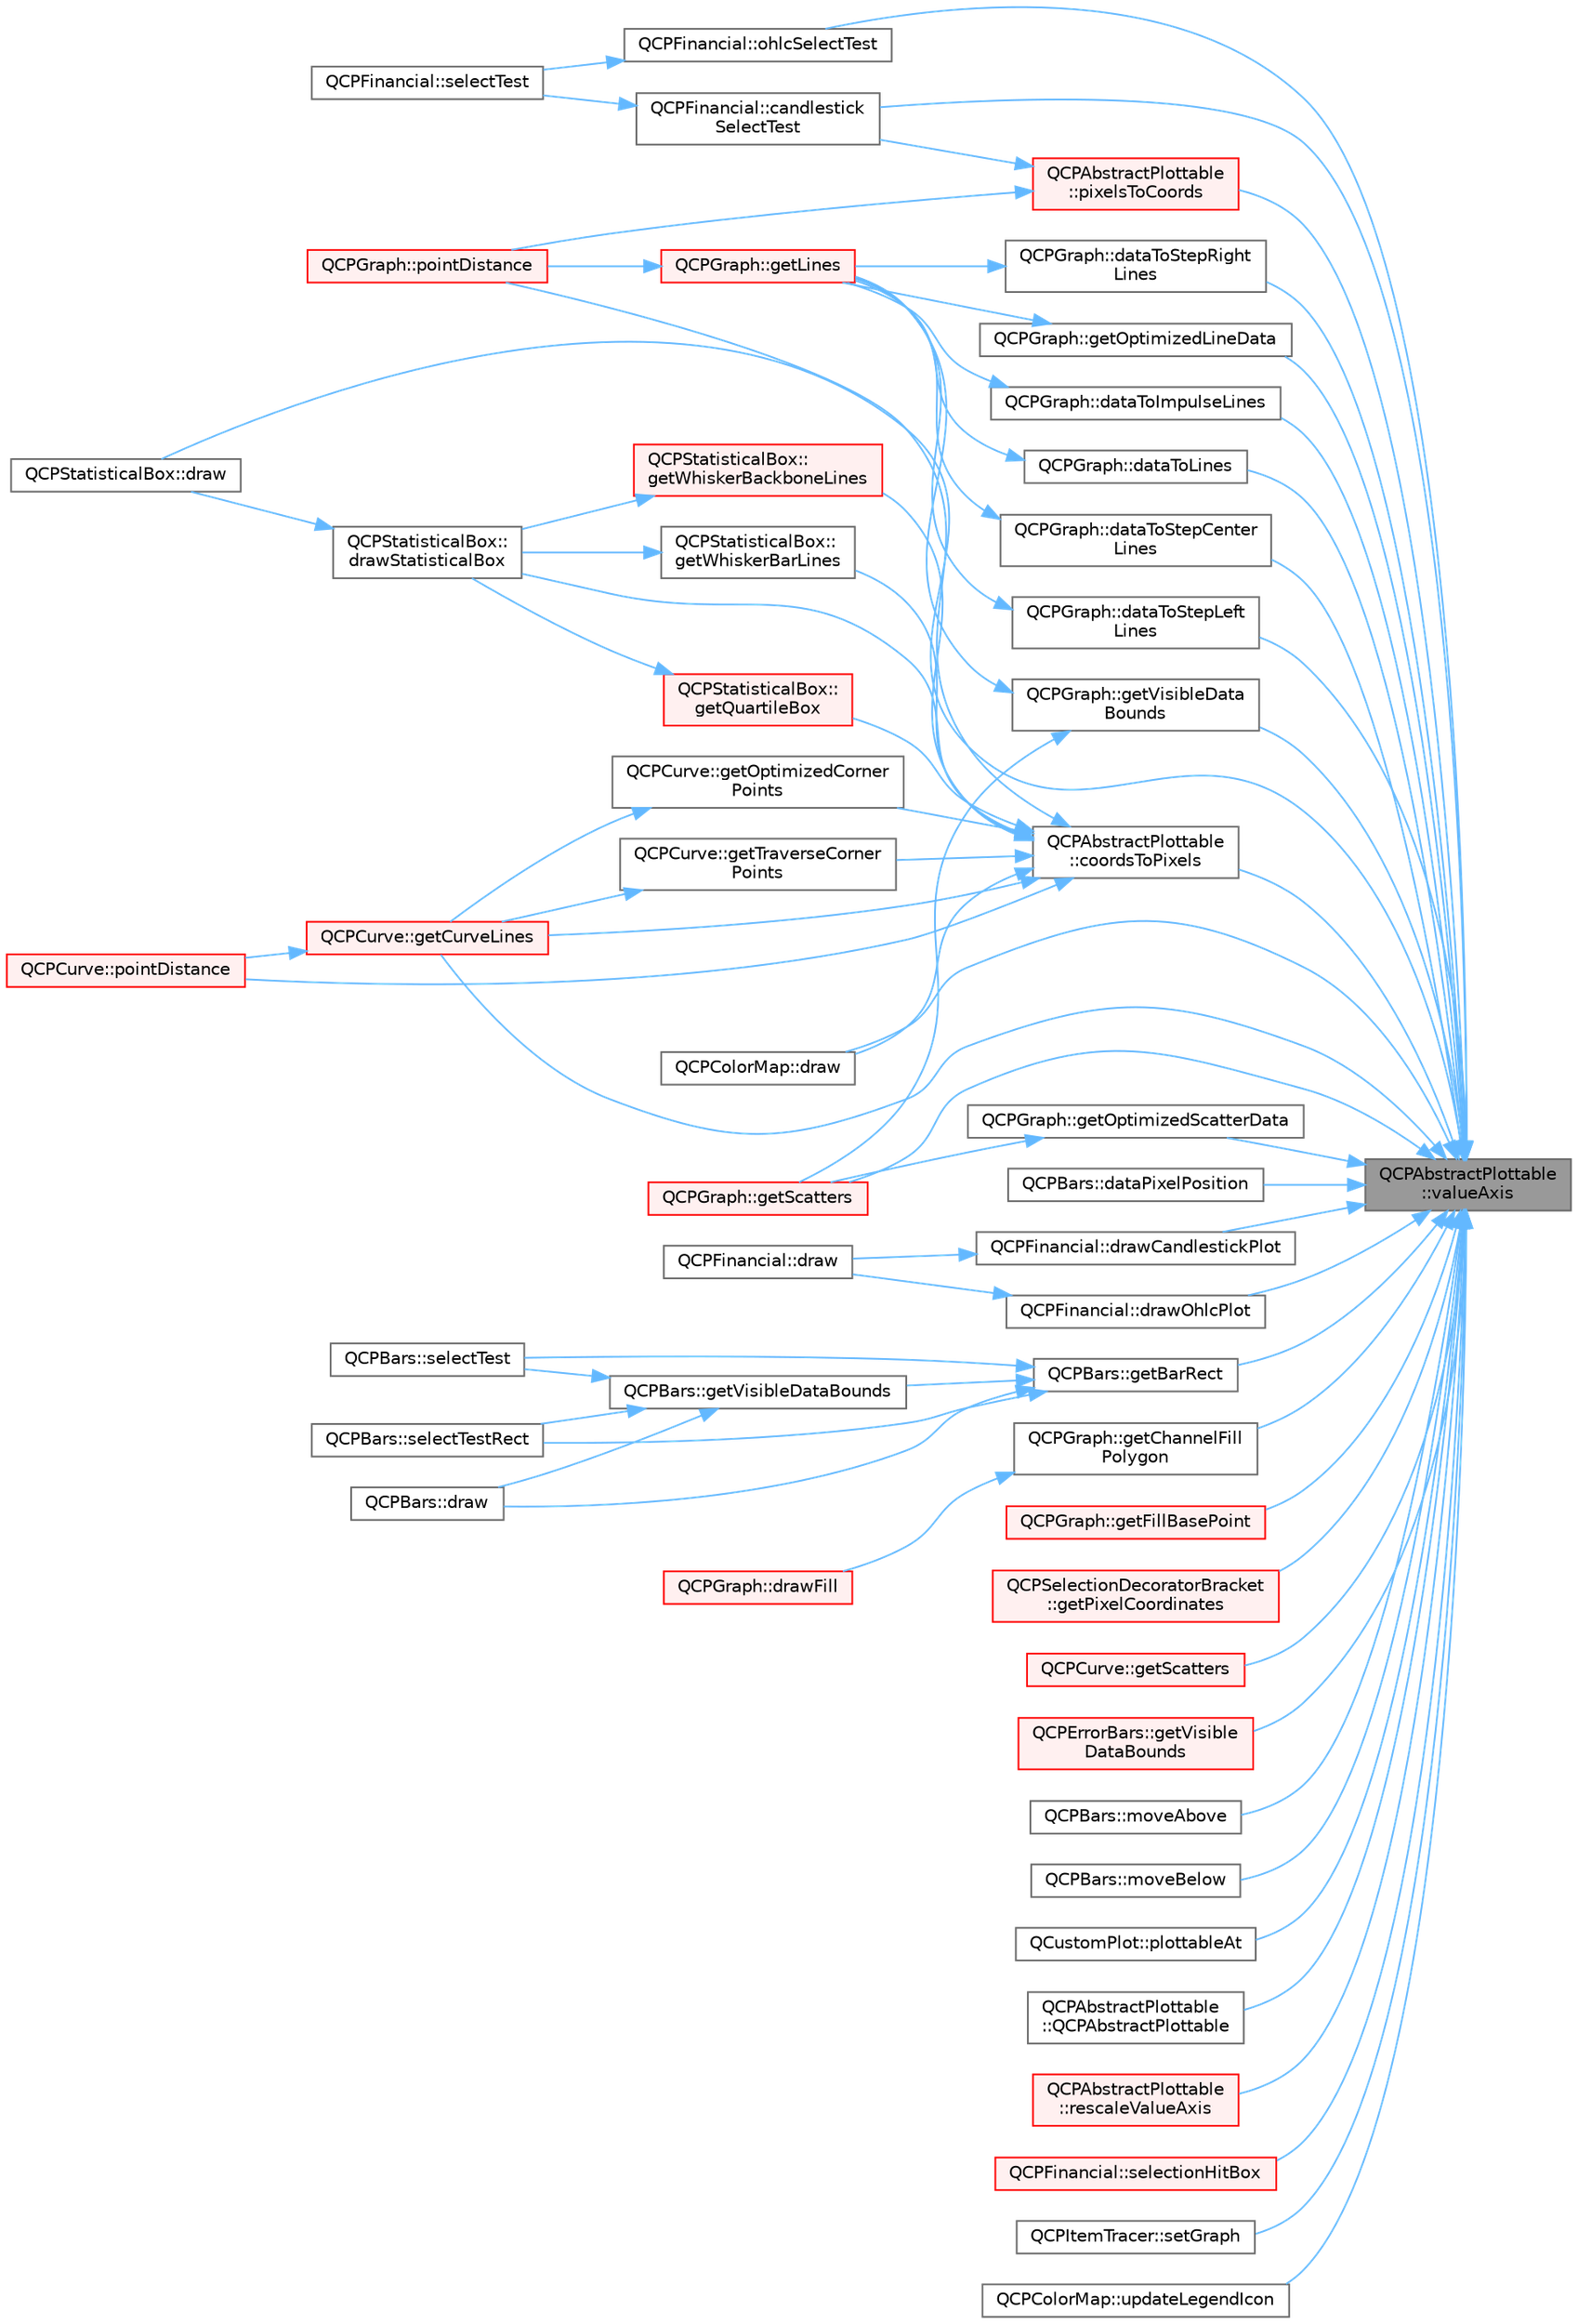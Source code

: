 digraph "QCPAbstractPlottable::valueAxis"
{
 // LATEX_PDF_SIZE
  bgcolor="transparent";
  edge [fontname=Helvetica,fontsize=10,labelfontname=Helvetica,labelfontsize=10];
  node [fontname=Helvetica,fontsize=10,shape=box,height=0.2,width=0.4];
  rankdir="RL";
  Node1 [label="QCPAbstractPlottable\l::valueAxis",height=0.2,width=0.4,color="gray40", fillcolor="grey60", style="filled", fontcolor="black",tooltip=" "];
  Node1 -> Node2 [dir="back",color="steelblue1",style="solid"];
  Node2 [label="QCPFinancial::candlestick\lSelectTest",height=0.2,width=0.4,color="grey40", fillcolor="white", style="filled",URL="$class_q_c_p_financial.html#a9783e91a33fd08a402b1a3821d43e471",tooltip=" "];
  Node2 -> Node3 [dir="back",color="steelblue1",style="solid"];
  Node3 [label="QCPFinancial::selectTest",height=0.2,width=0.4,color="grey40", fillcolor="white", style="filled",URL="$class_q_c_p_financial.html#aac8e91622ac58330fa9ce81cc8fd40ee",tooltip=" "];
  Node1 -> Node4 [dir="back",color="steelblue1",style="solid"];
  Node4 [label="QCPAbstractPlottable\l::coordsToPixels",height=0.2,width=0.4,color="grey40", fillcolor="white", style="filled",URL="$class_q_c_p_abstract_plottable.html#a7ad84a36472441cf1f555c5683d0da93",tooltip=" "];
  Node4 -> Node5 [dir="back",color="steelblue1",style="solid"];
  Node5 [label="QCPColorMap::draw",height=0.2,width=0.4,color="grey40", fillcolor="white", style="filled",URL="$class_q_c_p_color_map.html#a6b628014d2939368935efd0a788648c8",tooltip=" "];
  Node4 -> Node6 [dir="back",color="steelblue1",style="solid"];
  Node6 [label="QCPStatisticalBox::\ldrawStatisticalBox",height=0.2,width=0.4,color="grey40", fillcolor="white", style="filled",URL="$class_q_c_p_statistical_box.html#a02dc6b561be8203d460d7263da74b8a9",tooltip=" "];
  Node6 -> Node7 [dir="back",color="steelblue1",style="solid"];
  Node7 [label="QCPStatisticalBox::draw",height=0.2,width=0.4,color="grey40", fillcolor="white", style="filled",URL="$class_q_c_p_statistical_box.html#afcff35fa79728cfe10e80e0702014fea",tooltip=" "];
  Node4 -> Node8 [dir="back",color="steelblue1",style="solid"];
  Node8 [label="QCPCurve::getCurveLines",height=0.2,width=0.4,color="red", fillcolor="#FFF0F0", style="filled",URL="$class_q_c_p_curve.html#aefca1e5127fae2d7ff65b9e921637c58",tooltip=" "];
  Node8 -> Node10 [dir="back",color="steelblue1",style="solid"];
  Node10 [label="QCPCurve::pointDistance",height=0.2,width=0.4,color="red", fillcolor="#FFF0F0", style="filled",URL="$class_q_c_p_curve.html#aa2c9c9c0e57f11f18a5cb7e47927157c",tooltip=" "];
  Node4 -> Node12 [dir="back",color="steelblue1",style="solid"];
  Node12 [label="QCPCurve::getOptimizedCorner\lPoints",height=0.2,width=0.4,color="grey40", fillcolor="white", style="filled",URL="$class_q_c_p_curve.html#a66bff7933dac149c4577ad63a27da924",tooltip=" "];
  Node12 -> Node8 [dir="back",color="steelblue1",style="solid"];
  Node4 -> Node13 [dir="back",color="steelblue1",style="solid"];
  Node13 [label="QCPStatisticalBox::\lgetQuartileBox",height=0.2,width=0.4,color="red", fillcolor="#FFF0F0", style="filled",URL="$class_q_c_p_statistical_box.html#aa44482bf991ceca74602294dd9977243",tooltip=" "];
  Node13 -> Node6 [dir="back",color="steelblue1",style="solid"];
  Node4 -> Node16 [dir="back",color="steelblue1",style="solid"];
  Node16 [label="QCPCurve::getTraverseCorner\lPoints",height=0.2,width=0.4,color="grey40", fillcolor="white", style="filled",URL="$class_q_c_p_curve.html#a55e24387fd97a2cad0def8a40809e9ec",tooltip=" "];
  Node16 -> Node8 [dir="back",color="steelblue1",style="solid"];
  Node4 -> Node17 [dir="back",color="steelblue1",style="solid"];
  Node17 [label="QCPStatisticalBox::\lgetWhiskerBackboneLines",height=0.2,width=0.4,color="red", fillcolor="#FFF0F0", style="filled",URL="$class_q_c_p_statistical_box.html#a233c28f8c2464ed104a4d580eedd4c64",tooltip=" "];
  Node17 -> Node6 [dir="back",color="steelblue1",style="solid"];
  Node4 -> Node18 [dir="back",color="steelblue1",style="solid"];
  Node18 [label="QCPStatisticalBox::\lgetWhiskerBarLines",height=0.2,width=0.4,color="grey40", fillcolor="white", style="filled",URL="$class_q_c_p_statistical_box.html#af478f6e8a5e9ca2f1bbac10a6b73319a",tooltip=" "];
  Node18 -> Node6 [dir="back",color="steelblue1",style="solid"];
  Node4 -> Node10 [dir="back",color="steelblue1",style="solid"];
  Node4 -> Node19 [dir="back",color="steelblue1",style="solid"];
  Node19 [label="QCPGraph::pointDistance",height=0.2,width=0.4,color="red", fillcolor="#FFF0F0", style="filled",URL="$class_q_c_p_graph.html#a89acf99c0b52b8eecb2438adf7ec0170",tooltip=" "];
  Node1 -> Node21 [dir="back",color="steelblue1",style="solid"];
  Node21 [label="QCPBars::dataPixelPosition",height=0.2,width=0.4,color="grey40", fillcolor="white", style="filled",URL="$class_q_c_p_bars.html#a55cdaf565cd3384158d1f7f89533bc2d",tooltip=" "];
  Node1 -> Node22 [dir="back",color="steelblue1",style="solid"];
  Node22 [label="QCPGraph::dataToImpulseLines",height=0.2,width=0.4,color="grey40", fillcolor="white", style="filled",URL="$class_q_c_p_graph.html#a2a958a5c6a6e1e4a03556be88b6fe37e",tooltip=" "];
  Node22 -> Node23 [dir="back",color="steelblue1",style="solid"];
  Node23 [label="QCPGraph::getLines",height=0.2,width=0.4,color="red", fillcolor="#FFF0F0", style="filled",URL="$class_q_c_p_graph.html#a563c6da2126300a4d9d2bdee30dad040",tooltip=" "];
  Node23 -> Node19 [dir="back",color="steelblue1",style="solid"];
  Node1 -> Node25 [dir="back",color="steelblue1",style="solid"];
  Node25 [label="QCPGraph::dataToLines",height=0.2,width=0.4,color="grey40", fillcolor="white", style="filled",URL="$class_q_c_p_graph.html#a0085ee728fdd72a827c1e6ced4476363",tooltip=" "];
  Node25 -> Node23 [dir="back",color="steelblue1",style="solid"];
  Node1 -> Node26 [dir="back",color="steelblue1",style="solid"];
  Node26 [label="QCPGraph::dataToStepCenter\lLines",height=0.2,width=0.4,color="grey40", fillcolor="white", style="filled",URL="$class_q_c_p_graph.html#a238116f1898c49cb8209d61707b5b367",tooltip=" "];
  Node26 -> Node23 [dir="back",color="steelblue1",style="solid"];
  Node1 -> Node27 [dir="back",color="steelblue1",style="solid"];
  Node27 [label="QCPGraph::dataToStepLeft\lLines",height=0.2,width=0.4,color="grey40", fillcolor="white", style="filled",URL="$class_q_c_p_graph.html#a1f3e9e41fc67538c4940c74665840474",tooltip=" "];
  Node27 -> Node23 [dir="back",color="steelblue1",style="solid"];
  Node1 -> Node28 [dir="back",color="steelblue1",style="solid"];
  Node28 [label="QCPGraph::dataToStepRight\lLines",height=0.2,width=0.4,color="grey40", fillcolor="white", style="filled",URL="$class_q_c_p_graph.html#ab1fb6cb91d24a854f85bf54200f6d101",tooltip=" "];
  Node28 -> Node23 [dir="back",color="steelblue1",style="solid"];
  Node1 -> Node7 [dir="back",color="steelblue1",style="solid"];
  Node1 -> Node5 [dir="back",color="steelblue1",style="solid"];
  Node1 -> Node29 [dir="back",color="steelblue1",style="solid"];
  Node29 [label="QCPFinancial::drawCandlestickPlot",height=0.2,width=0.4,color="grey40", fillcolor="white", style="filled",URL="$class_q_c_p_financial.html#ade6b703369d8acb3bfa0b8e244df4b06",tooltip=" "];
  Node29 -> Node30 [dir="back",color="steelblue1",style="solid"];
  Node30 [label="QCPFinancial::draw",height=0.2,width=0.4,color="grey40", fillcolor="white", style="filled",URL="$class_q_c_p_financial.html#a4d62b7a618d609321adb5f5f1e31f446",tooltip=" "];
  Node1 -> Node31 [dir="back",color="steelblue1",style="solid"];
  Node31 [label="QCPFinancial::drawOhlcPlot",height=0.2,width=0.4,color="grey40", fillcolor="white", style="filled",URL="$class_q_c_p_financial.html#a2c77aab636f6bce6e0407b3f94e90d08",tooltip=" "];
  Node31 -> Node30 [dir="back",color="steelblue1",style="solid"];
  Node1 -> Node32 [dir="back",color="steelblue1",style="solid"];
  Node32 [label="QCPBars::getBarRect",height=0.2,width=0.4,color="grey40", fillcolor="white", style="filled",URL="$class_q_c_p_bars.html#a01b87e38e5d5089d214646d2af7896ea",tooltip=" "];
  Node32 -> Node33 [dir="back",color="steelblue1",style="solid"];
  Node33 [label="QCPBars::draw",height=0.2,width=0.4,color="grey40", fillcolor="white", style="filled",URL="$class_q_c_p_bars.html#aa267c20650d55084c3f47cb2f8fac9dc",tooltip=" "];
  Node32 -> Node34 [dir="back",color="steelblue1",style="solid"];
  Node34 [label="QCPBars::getVisibleDataBounds",height=0.2,width=0.4,color="grey40", fillcolor="white", style="filled",URL="$class_q_c_p_bars.html#ac8b6b514a665a7bff4fb080413ba996a",tooltip=" "];
  Node34 -> Node33 [dir="back",color="steelblue1",style="solid"];
  Node34 -> Node35 [dir="back",color="steelblue1",style="solid"];
  Node35 [label="QCPBars::selectTest",height=0.2,width=0.4,color="grey40", fillcolor="white", style="filled",URL="$class_q_c_p_bars.html#a121f899c27af3186fe93dcd0eb98f49b",tooltip=" "];
  Node34 -> Node36 [dir="back",color="steelblue1",style="solid"];
  Node36 [label="QCPBars::selectTestRect",height=0.2,width=0.4,color="grey40", fillcolor="white", style="filled",URL="$class_q_c_p_bars.html#ab03bb6125c3e983b89d694f75ce6b3d5",tooltip=" "];
  Node32 -> Node35 [dir="back",color="steelblue1",style="solid"];
  Node32 -> Node36 [dir="back",color="steelblue1",style="solid"];
  Node1 -> Node37 [dir="back",color="steelblue1",style="solid"];
  Node37 [label="QCPGraph::getChannelFill\lPolygon",height=0.2,width=0.4,color="grey40", fillcolor="white", style="filled",URL="$class_q_c_p_graph.html#a9a5bdd5cb695d95d3eea80cfe96c5118",tooltip=" "];
  Node37 -> Node38 [dir="back",color="steelblue1",style="solid"];
  Node38 [label="QCPGraph::drawFill",height=0.2,width=0.4,color="red", fillcolor="#FFF0F0", style="filled",URL="$class_q_c_p_graph.html#a67c5ea573f604efd8bf121a0b7a380d1",tooltip=" "];
  Node1 -> Node8 [dir="back",color="steelblue1",style="solid"];
  Node1 -> Node39 [dir="back",color="steelblue1",style="solid"];
  Node39 [label="QCPGraph::getFillBasePoint",height=0.2,width=0.4,color="red", fillcolor="#FFF0F0", style="filled",URL="$class_q_c_p_graph.html#a13f2c756f3114703159c2e604783e208",tooltip=" "];
  Node1 -> Node41 [dir="back",color="steelblue1",style="solid"];
  Node41 [label="QCPGraph::getOptimizedLineData",height=0.2,width=0.4,color="grey40", fillcolor="white", style="filled",URL="$class_q_c_p_graph.html#a1fed1c9d627d9d3b49a6206cc2e60fe1",tooltip=" "];
  Node41 -> Node23 [dir="back",color="steelblue1",style="solid"];
  Node1 -> Node42 [dir="back",color="steelblue1",style="solid"];
  Node42 [label="QCPGraph::getOptimizedScatterData",height=0.2,width=0.4,color="grey40", fillcolor="white", style="filled",URL="$class_q_c_p_graph.html#a5423245898537e375b9364cf26e89aea",tooltip=" "];
  Node42 -> Node43 [dir="back",color="steelblue1",style="solid"];
  Node43 [label="QCPGraph::getScatters",height=0.2,width=0.4,color="red", fillcolor="#FFF0F0", style="filled",URL="$class_q_c_p_graph.html#a9d7ba5904fdcaca413222335d4b283c3",tooltip=" "];
  Node1 -> Node44 [dir="back",color="steelblue1",style="solid"];
  Node44 [label="QCPSelectionDecoratorBracket\l::getPixelCoordinates",height=0.2,width=0.4,color="red", fillcolor="#FFF0F0", style="filled",URL="$class_q_c_p_selection_decorator_bracket.html#a9925ed667e8a645fcb9949bd02ee4a19",tooltip=" "];
  Node1 -> Node43 [dir="back",color="steelblue1",style="solid"];
  Node1 -> Node47 [dir="back",color="steelblue1",style="solid"];
  Node47 [label="QCPCurve::getScatters",height=0.2,width=0.4,color="red", fillcolor="#FFF0F0", style="filled",URL="$class_q_c_p_curve.html#a564c5fdc8409e3532b1322389a8434b8",tooltip=" "];
  Node1 -> Node48 [dir="back",color="steelblue1",style="solid"];
  Node48 [label="QCPErrorBars::getVisible\lDataBounds",height=0.2,width=0.4,color="red", fillcolor="#FFF0F0", style="filled",URL="$class_q_c_p_error_bars.html#aac9ffa98815035d300b2e9a67495ba4c",tooltip=" "];
  Node1 -> Node53 [dir="back",color="steelblue1",style="solid"];
  Node53 [label="QCPGraph::getVisibleData\lBounds",height=0.2,width=0.4,color="grey40", fillcolor="white", style="filled",URL="$class_q_c_p_graph.html#a8599447a7f8cbbdcf0b94edcc11df560",tooltip=" "];
  Node53 -> Node23 [dir="back",color="steelblue1",style="solid"];
  Node53 -> Node43 [dir="back",color="steelblue1",style="solid"];
  Node1 -> Node54 [dir="back",color="steelblue1",style="solid"];
  Node54 [label="QCPBars::moveAbove",height=0.2,width=0.4,color="grey40", fillcolor="white", style="filled",URL="$class_q_c_p_bars.html#ac22e00a6a41509538c21b04f0a57318c",tooltip=" "];
  Node1 -> Node55 [dir="back",color="steelblue1",style="solid"];
  Node55 [label="QCPBars::moveBelow",height=0.2,width=0.4,color="grey40", fillcolor="white", style="filled",URL="$class_q_c_p_bars.html#a69fc371346980f19177c3d1ecdad78ee",tooltip=" "];
  Node1 -> Node56 [dir="back",color="steelblue1",style="solid"];
  Node56 [label="QCPFinancial::ohlcSelectTest",height=0.2,width=0.4,color="grey40", fillcolor="white", style="filled",URL="$class_q_c_p_financial.html#a2bf2228cc443eb5fb11ec3ea3902859c",tooltip=" "];
  Node56 -> Node3 [dir="back",color="steelblue1",style="solid"];
  Node1 -> Node57 [dir="back",color="steelblue1",style="solid"];
  Node57 [label="QCPAbstractPlottable\l::pixelsToCoords",height=0.2,width=0.4,color="red", fillcolor="#FFF0F0", style="filled",URL="$class_q_c_p_abstract_plottable.html#a3903c1120ab5c27e7fa46b597ef267bd",tooltip=" "];
  Node57 -> Node2 [dir="back",color="steelblue1",style="solid"];
  Node57 -> Node19 [dir="back",color="steelblue1",style="solid"];
  Node1 -> Node60 [dir="back",color="steelblue1",style="solid"];
  Node60 [label="QCustomPlot::plottableAt",height=0.2,width=0.4,color="grey40", fillcolor="white", style="filled",URL="$class_q_custom_plot.html#acddbbd8b16dd633f0d94e5a736fbd8cf",tooltip=" "];
  Node1 -> Node61 [dir="back",color="steelblue1",style="solid"];
  Node61 [label="QCPAbstractPlottable\l::QCPAbstractPlottable",height=0.2,width=0.4,color="grey40", fillcolor="white", style="filled",URL="$class_q_c_p_abstract_plottable.html#af78a036e40db6f53a31abadc5323715a",tooltip=" "];
  Node1 -> Node62 [dir="back",color="steelblue1",style="solid"];
  Node62 [label="QCPAbstractPlottable\l::rescaleValueAxis",height=0.2,width=0.4,color="red", fillcolor="#FFF0F0", style="filled",URL="$class_q_c_p_abstract_plottable.html#a714eaf36b12434cd71846215504db82e",tooltip=" "];
  Node1 -> Node64 [dir="back",color="steelblue1",style="solid"];
  Node64 [label="QCPFinancial::selectionHitBox",height=0.2,width=0.4,color="red", fillcolor="#FFF0F0", style="filled",URL="$class_q_c_p_financial.html#afbe9e8cb0de3e9e789a9668b29cad098",tooltip=" "];
  Node1 -> Node66 [dir="back",color="steelblue1",style="solid"];
  Node66 [label="QCPItemTracer::setGraph",height=0.2,width=0.4,color="grey40", fillcolor="white", style="filled",URL="$class_q_c_p_item_tracer.html#af5886f4ded8dd68cb4f3388f390790c0",tooltip=" "];
  Node1 -> Node67 [dir="back",color="steelblue1",style="solid"];
  Node67 [label="QCPColorMap::updateLegendIcon",height=0.2,width=0.4,color="grey40", fillcolor="white", style="filled",URL="$class_q_c_p_color_map.html#a5d8158b62d55fcfeaabcb68ce0083e87",tooltip=" "];
}
